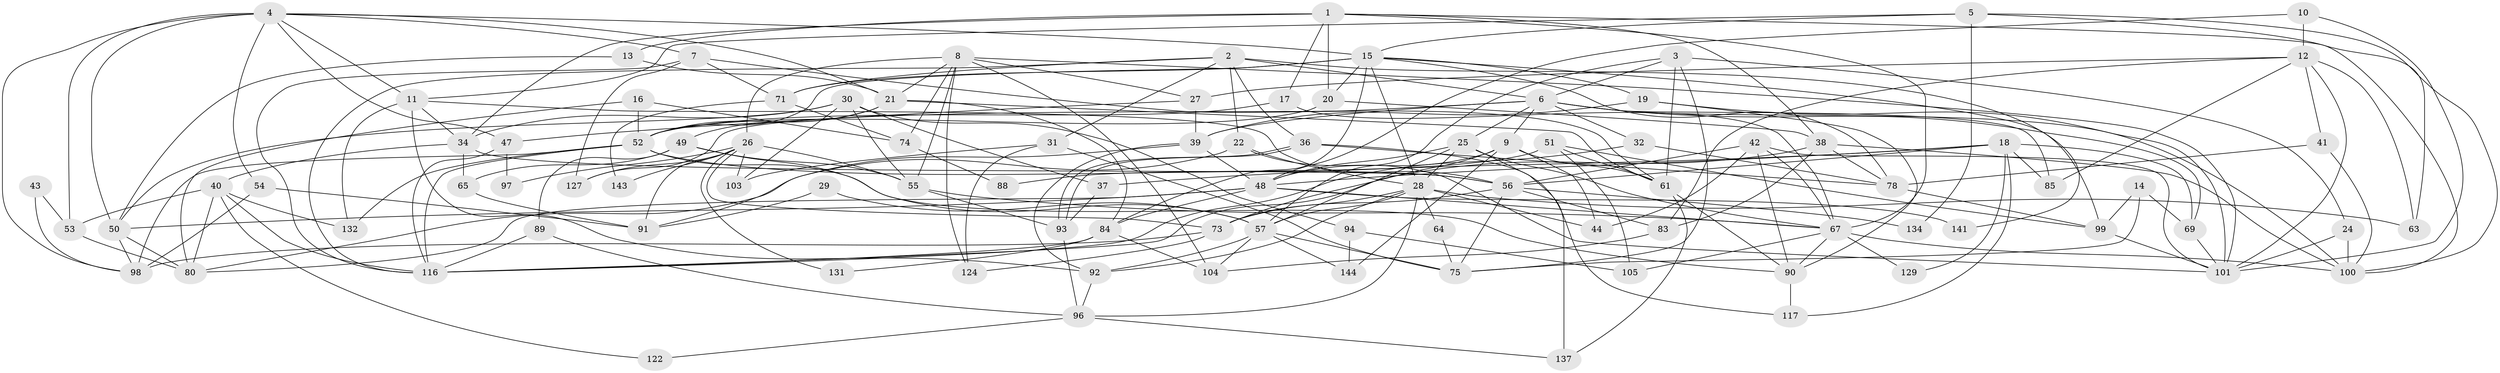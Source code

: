 // original degree distribution, {6: 0.05555555555555555, 5: 0.19444444444444445, 3: 0.3194444444444444, 8: 0.020833333333333332, 7: 0.06944444444444445, 2: 0.1388888888888889, 4: 0.2013888888888889}
// Generated by graph-tools (version 1.1) at 2025/41/03/06/25 10:41:52]
// undirected, 96 vertices, 238 edges
graph export_dot {
graph [start="1"]
  node [color=gray90,style=filled];
  1 [super="+35"];
  2 [super="+111"];
  3;
  4 [super="+23"];
  5 [super="+77"];
  6 [super="+142"];
  7 [super="+68"];
  8 [super="+107"];
  9 [super="+133"];
  10 [super="+60"];
  11 [super="+59"];
  12 [super="+66"];
  13;
  14;
  15 [super="+136"];
  16;
  17;
  18 [super="+33"];
  19 [super="+62"];
  20 [super="+123"];
  21 [super="+82"];
  22 [super="+46"];
  24 [super="+138"];
  25 [super="+70"];
  26 [super="+140"];
  27;
  28 [super="+58"];
  29;
  30 [super="+139"];
  31;
  32 [super="+45"];
  34 [super="+72"];
  36;
  37;
  38 [super="+106"];
  39 [super="+112"];
  40 [super="+115"];
  41;
  42 [super="+76"];
  43;
  44;
  47;
  48 [super="+113"];
  49 [super="+108"];
  50 [super="+81"];
  51;
  52 [super="+95"];
  53;
  54;
  55;
  56 [super="+119"];
  57 [super="+118"];
  61 [super="+86"];
  63;
  64;
  65 [super="+87"];
  67 [super="+130"];
  69;
  71;
  73 [super="+126"];
  74;
  75;
  78 [super="+79"];
  80 [super="+121"];
  83;
  84 [super="+120"];
  85;
  88;
  89;
  90 [super="+109"];
  91;
  92;
  93;
  94;
  96 [super="+128"];
  97;
  98;
  99 [super="+110"];
  100 [super="+125"];
  101 [super="+102"];
  103;
  104 [super="+114"];
  105;
  116 [super="+135"];
  117;
  122;
  124;
  127;
  129;
  131;
  132;
  134;
  137;
  141;
  143;
  144;
  1 -- 38;
  1 -- 100;
  1 -- 20;
  1 -- 34;
  1 -- 67;
  1 -- 13;
  1 -- 17;
  2 -- 36;
  2 -- 31;
  2 -- 71;
  2 -- 116;
  2 -- 99;
  2 -- 6;
  2 -- 22;
  3 -- 57;
  3 -- 6;
  3 -- 24;
  3 -- 61;
  3 -- 75;
  4 -- 21;
  4 -- 7;
  4 -- 15;
  4 -- 54;
  4 -- 50;
  4 -- 98;
  4 -- 53;
  4 -- 11;
  4 -- 47;
  5 -- 15;
  5 -- 63;
  5 -- 134;
  5 -- 11;
  5 -- 100;
  6 -- 25;
  6 -- 9;
  6 -- 32;
  6 -- 69;
  6 -- 127;
  6 -- 85;
  6 -- 39;
  6 -- 100;
  7 -- 127;
  7 -- 116;
  7 -- 61;
  7 -- 71;
  8 -- 21;
  8 -- 27;
  8 -- 55;
  8 -- 74;
  8 -- 104;
  8 -- 124;
  8 -- 101;
  8 -- 26;
  9 -- 44;
  9 -- 144;
  9 -- 48;
  9 -- 73;
  9 -- 61;
  10 -- 48;
  10 -- 12;
  10 -- 101;
  11 -- 92;
  11 -- 132;
  11 -- 56;
  11 -- 34;
  12 -- 27;
  12 -- 41;
  12 -- 83;
  12 -- 85;
  12 -- 63;
  12 -- 101;
  13 -- 21;
  13 -- 50;
  14 -- 75;
  14 -- 69;
  14 -- 99;
  15 -- 141;
  15 -- 20;
  15 -- 71;
  15 -- 28;
  15 -- 78;
  15 -- 84;
  15 -- 52;
  15 -- 19;
  16 -- 80;
  16 -- 52;
  16 -- 74;
  17 -- 67;
  17 -- 52;
  18 -- 37;
  18 -- 129;
  18 -- 69;
  18 -- 85;
  18 -- 117;
  18 -- 56;
  18 -- 48;
  19 -- 39;
  19 -- 90;
  19 -- 101;
  20 -- 38;
  20 -- 52;
  21 -- 61;
  21 -- 84;
  21 -- 52;
  21 -- 49;
  22 -- 80;
  22 -- 28;
  22 -- 101;
  24 -- 101;
  24 -- 100;
  25 -- 57;
  25 -- 67;
  25 -- 48;
  25 -- 137;
  25 -- 28;
  26 -- 91;
  26 -- 127;
  26 -- 131;
  26 -- 143;
  26 -- 97;
  26 -- 55;
  26 -- 103;
  26 -- 73;
  27 -- 39;
  27 -- 47;
  28 -- 63;
  28 -- 92;
  28 -- 44;
  28 -- 64;
  28 -- 73;
  28 -- 57;
  28 -- 96;
  29 -- 91;
  29 -- 57;
  30 -- 103;
  30 -- 94;
  30 -- 34;
  30 -- 50;
  30 -- 37;
  30 -- 55;
  31 -- 75;
  31 -- 103;
  31 -- 124;
  32 -- 116;
  32 -- 78;
  34 -- 56;
  34 -- 40;
  34 -- 65;
  36 -- 93;
  36 -- 93;
  36 -- 117;
  36 -- 78;
  37 -- 93;
  38 -- 83;
  38 -- 78;
  38 -- 116;
  38 -- 100;
  39 -- 91;
  39 -- 48;
  39 -- 92;
  40 -- 132;
  40 -- 53;
  40 -- 80;
  40 -- 122;
  40 -- 116;
  41 -- 78;
  41 -- 100;
  42 -- 44;
  42 -- 56;
  42 -- 67;
  42 -- 101;
  42 -- 90;
  43 -- 53;
  43 -- 98;
  47 -- 97;
  47 -- 116;
  48 -- 50;
  48 -- 67;
  48 -- 80;
  48 -- 84;
  48 -- 141;
  49 -- 57 [weight=2];
  49 -- 55;
  49 -- 65;
  49 -- 89;
  50 -- 98;
  50 -- 80;
  51 -- 105;
  51 -- 88;
  51 -- 99;
  51 -- 61;
  52 -- 98;
  52 -- 56;
  52 -- 116 [weight=2];
  52 -- 132;
  52 -- 90;
  53 -- 80;
  54 -- 98;
  54 -- 91;
  55 -- 93;
  55 -- 67;
  56 -- 134;
  56 -- 73;
  56 -- 83;
  56 -- 75;
  57 -- 75;
  57 -- 92;
  57 -- 144;
  57 -- 104;
  61 -- 137;
  61 -- 90;
  64 -- 75;
  65 -- 91;
  67 -- 100;
  67 -- 105;
  67 -- 129;
  67 -- 90;
  69 -- 101;
  71 -- 74;
  71 -- 143;
  73 -- 98;
  73 -- 124;
  74 -- 88;
  78 -- 99;
  83 -- 104;
  84 -- 116;
  84 -- 131;
  84 -- 104;
  89 -- 96;
  89 -- 116;
  90 -- 117;
  92 -- 96;
  93 -- 96;
  94 -- 144;
  94 -- 105;
  96 -- 137;
  96 -- 122;
  99 -- 101;
}
